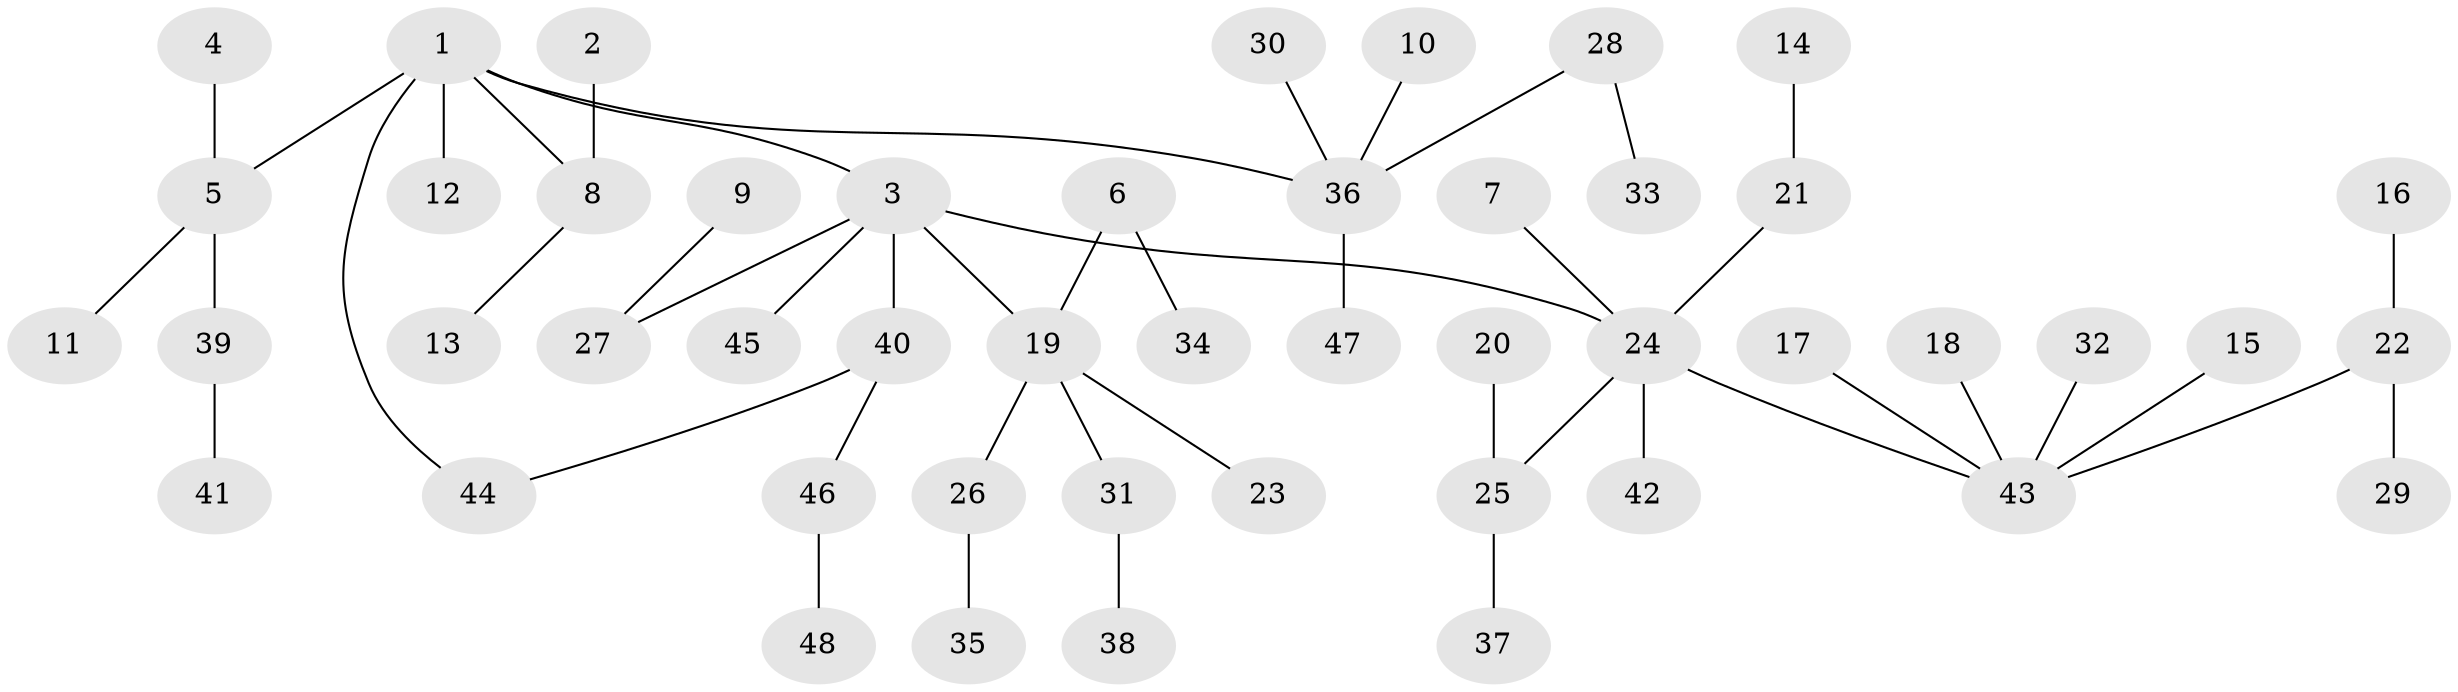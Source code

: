 // original degree distribution, {2: 0.24210526315789474, 6: 0.021052631578947368, 5: 0.042105263157894736, 4: 0.07368421052631578, 8: 0.010526315789473684, 1: 0.5052631578947369, 3: 0.10526315789473684}
// Generated by graph-tools (version 1.1) at 2025/49/03/09/25 03:49:16]
// undirected, 48 vertices, 48 edges
graph export_dot {
graph [start="1"]
  node [color=gray90,style=filled];
  1;
  2;
  3;
  4;
  5;
  6;
  7;
  8;
  9;
  10;
  11;
  12;
  13;
  14;
  15;
  16;
  17;
  18;
  19;
  20;
  21;
  22;
  23;
  24;
  25;
  26;
  27;
  28;
  29;
  30;
  31;
  32;
  33;
  34;
  35;
  36;
  37;
  38;
  39;
  40;
  41;
  42;
  43;
  44;
  45;
  46;
  47;
  48;
  1 -- 3 [weight=1.0];
  1 -- 5 [weight=1.0];
  1 -- 8 [weight=1.0];
  1 -- 12 [weight=1.0];
  1 -- 36 [weight=1.0];
  1 -- 44 [weight=1.0];
  2 -- 8 [weight=1.0];
  3 -- 19 [weight=1.0];
  3 -- 24 [weight=1.0];
  3 -- 27 [weight=1.0];
  3 -- 40 [weight=1.0];
  3 -- 45 [weight=1.0];
  4 -- 5 [weight=1.0];
  5 -- 11 [weight=1.0];
  5 -- 39 [weight=1.0];
  6 -- 19 [weight=1.0];
  6 -- 34 [weight=1.0];
  7 -- 24 [weight=1.0];
  8 -- 13 [weight=1.0];
  9 -- 27 [weight=1.0];
  10 -- 36 [weight=1.0];
  14 -- 21 [weight=1.0];
  15 -- 43 [weight=1.0];
  16 -- 22 [weight=1.0];
  17 -- 43 [weight=1.0];
  18 -- 43 [weight=1.0];
  19 -- 23 [weight=1.0];
  19 -- 26 [weight=1.0];
  19 -- 31 [weight=1.0];
  20 -- 25 [weight=1.0];
  21 -- 24 [weight=1.0];
  22 -- 29 [weight=1.0];
  22 -- 43 [weight=1.0];
  24 -- 25 [weight=1.0];
  24 -- 42 [weight=1.0];
  24 -- 43 [weight=1.0];
  25 -- 37 [weight=1.0];
  26 -- 35 [weight=1.0];
  28 -- 33 [weight=1.0];
  28 -- 36 [weight=1.0];
  30 -- 36 [weight=1.0];
  31 -- 38 [weight=1.0];
  32 -- 43 [weight=1.0];
  36 -- 47 [weight=1.0];
  39 -- 41 [weight=1.0];
  40 -- 44 [weight=1.0];
  40 -- 46 [weight=1.0];
  46 -- 48 [weight=1.0];
}
